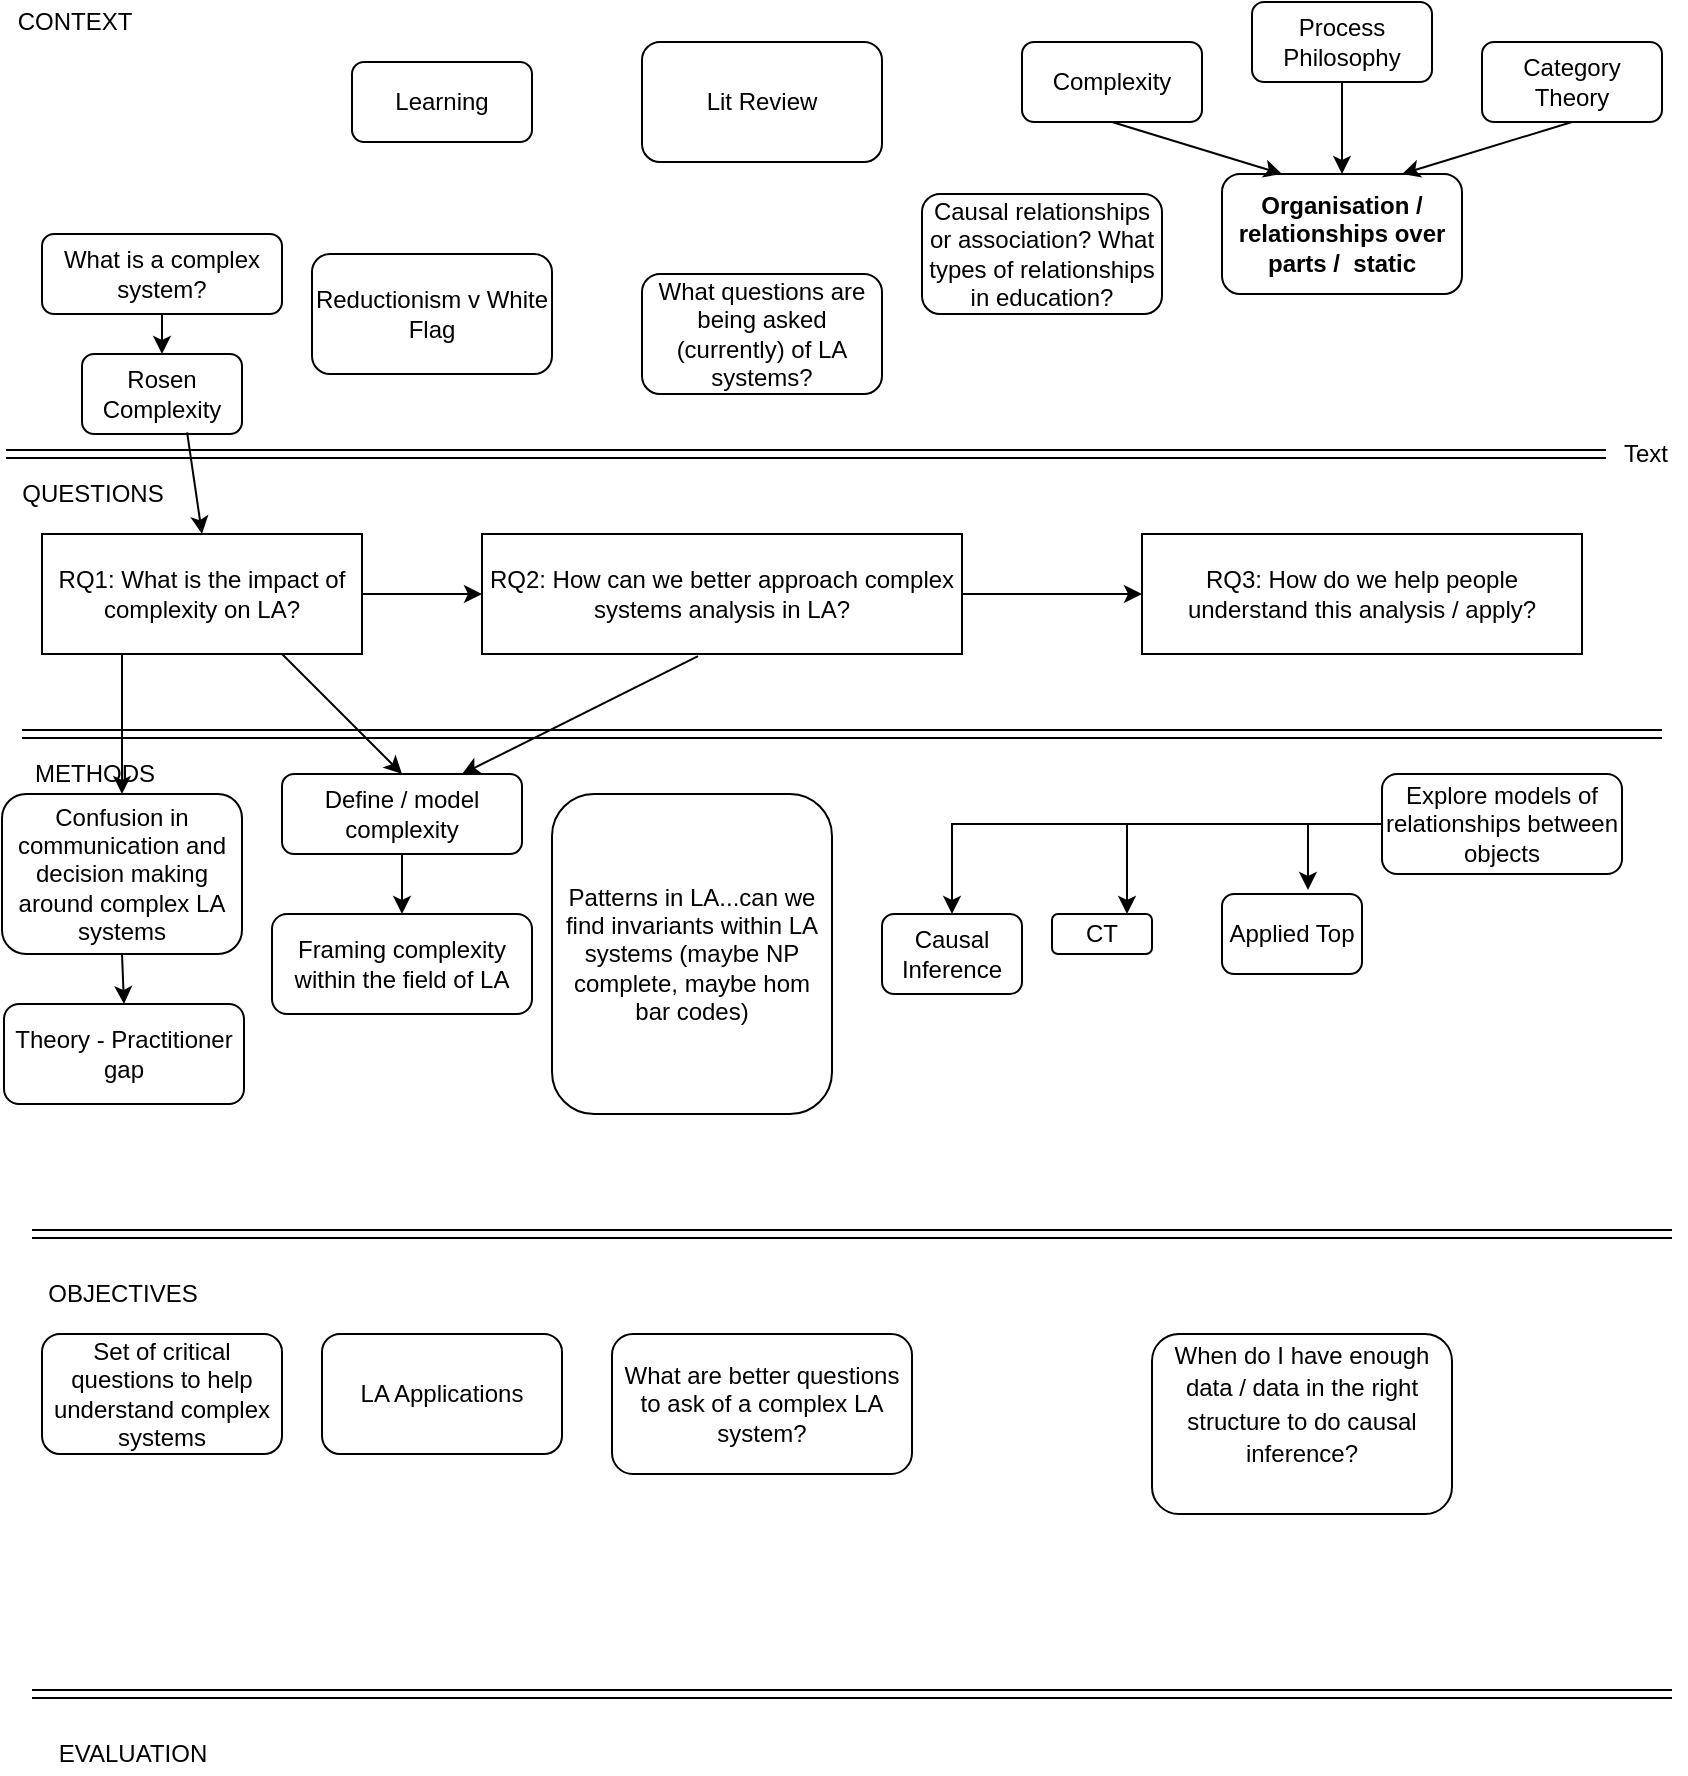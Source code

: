 <mxfile version="13.8.1" type="github">
  <diagram id="LmNHkAMFc_MV63TZnNPk" name="Page-1">
    <mxGraphModel dx="1248" dy="686" grid="1" gridSize="10" guides="1" tooltips="1" connect="1" arrows="1" fold="1" page="1" pageScale="1" pageWidth="850" pageHeight="1100" math="0" shadow="0">
      <root>
        <mxCell id="0" />
        <mxCell id="1" parent="0" />
        <mxCell id="h-9vXJWDtknDthflBs6K-2" value="&lt;span&gt;RQ1: What is the impact of complexity on LA?&lt;/span&gt;" style="rounded=0;whiteSpace=wrap;html=1;" parent="1" vertex="1">
          <mxGeometry x="20" y="290" width="160" height="60" as="geometry" />
        </mxCell>
        <mxCell id="h-9vXJWDtknDthflBs6K-3" value="RQ2: How can we better approach complex systems analysis in LA?" style="rounded=0;whiteSpace=wrap;html=1;" parent="1" vertex="1">
          <mxGeometry x="240" y="290" width="240" height="60" as="geometry" />
        </mxCell>
        <mxCell id="h-9vXJWDtknDthflBs6K-4" value="" style="shape=link;html=1;" parent="1" edge="1">
          <mxGeometry width="50" height="50" relative="1" as="geometry">
            <mxPoint x="10" y="390" as="sourcePoint" />
            <mxPoint x="830" y="390" as="targetPoint" />
          </mxGeometry>
        </mxCell>
        <mxCell id="h-9vXJWDtknDthflBs6K-5" value="" style="shape=link;html=1;" parent="1" edge="1">
          <mxGeometry width="50" height="50" relative="1" as="geometry">
            <mxPoint x="15" y="640" as="sourcePoint" />
            <mxPoint x="835" y="640" as="targetPoint" />
          </mxGeometry>
        </mxCell>
        <mxCell id="h-9vXJWDtknDthflBs6K-6" value="" style="shape=link;html=1;" parent="1" target="h-9vXJWDtknDthflBs6K-7" edge="1">
          <mxGeometry width="50" height="50" relative="1" as="geometry">
            <mxPoint x="2" y="250" as="sourcePoint" />
            <mxPoint x="822" y="250" as="targetPoint" />
          </mxGeometry>
        </mxCell>
        <mxCell id="h-9vXJWDtknDthflBs6K-7" value="Text" style="text;html=1;strokeColor=none;fillColor=none;align=center;verticalAlign=middle;whiteSpace=wrap;rounded=0;" parent="1" vertex="1">
          <mxGeometry x="802" y="240" width="40" height="20" as="geometry" />
        </mxCell>
        <mxCell id="h-9vXJWDtknDthflBs6K-8" value="CONTEXT" style="text;html=1;align=center;verticalAlign=middle;resizable=0;points=[];autosize=1;" parent="1" vertex="1">
          <mxGeometry x="1" y="24" width="70" height="20" as="geometry" />
        </mxCell>
        <mxCell id="h-9vXJWDtknDthflBs6K-9" value="QUESTIONS" style="text;html=1;align=center;verticalAlign=middle;resizable=0;points=[];autosize=1;" parent="1" vertex="1">
          <mxGeometry y="260" width="90" height="20" as="geometry" />
        </mxCell>
        <mxCell id="h-9vXJWDtknDthflBs6K-10" value="OBJECTIVES" style="text;html=1;align=center;verticalAlign=middle;resizable=0;points=[];autosize=1;" parent="1" vertex="1">
          <mxGeometry x="15" y="660" width="90" height="20" as="geometry" />
        </mxCell>
        <mxCell id="h-9vXJWDtknDthflBs6K-12" value="EVALUATION" style="text;html=1;align=center;verticalAlign=middle;resizable=0;points=[];autosize=1;" parent="1" vertex="1">
          <mxGeometry x="20" y="890" width="90" height="20" as="geometry" />
        </mxCell>
        <mxCell id="h-9vXJWDtknDthflBs6K-13" value="" style="shape=link;html=1;" parent="1" edge="1">
          <mxGeometry width="50" height="50" relative="1" as="geometry">
            <mxPoint x="15" y="870" as="sourcePoint" />
            <mxPoint x="835" y="870" as="targetPoint" />
          </mxGeometry>
        </mxCell>
        <mxCell id="h-9vXJWDtknDthflBs6K-14" value="Framing complexity within the field of LA" style="rounded=1;whiteSpace=wrap;html=1;" parent="1" vertex="1">
          <mxGeometry x="135" y="480" width="130" height="50" as="geometry" />
        </mxCell>
        <mxCell id="h-9vXJWDtknDthflBs6K-15" value="CT" style="rounded=1;whiteSpace=wrap;html=1;" parent="1" vertex="1">
          <mxGeometry x="525" y="480" width="50" height="20" as="geometry" />
        </mxCell>
        <mxCell id="h-9vXJWDtknDthflBs6K-16" value="Rosen Complexity" style="rounded=1;whiteSpace=wrap;html=1;" parent="1" vertex="1">
          <mxGeometry x="40" y="200" width="80" height="40" as="geometry" />
        </mxCell>
        <mxCell id="h-9vXJWDtknDthflBs6K-17" value="Causal Inference" style="rounded=1;whiteSpace=wrap;html=1;" parent="1" vertex="1">
          <mxGeometry x="440" y="480" width="70" height="40" as="geometry" />
        </mxCell>
        <mxCell id="h-9vXJWDtknDthflBs6K-18" value="Applied Top" style="rounded=1;whiteSpace=wrap;html=1;" parent="1" vertex="1">
          <mxGeometry x="610" y="470" width="70" height="40" as="geometry" />
        </mxCell>
        <mxCell id="h-9vXJWDtknDthflBs6K-25" value="Theory - Practitioner gap" style="rounded=1;whiteSpace=wrap;html=1;" parent="1" vertex="1">
          <mxGeometry x="1" y="525" width="120" height="50" as="geometry" />
        </mxCell>
        <mxCell id="h-9vXJWDtknDthflBs6K-27" value="Reductionism v White Flag" style="rounded=1;whiteSpace=wrap;html=1;" parent="1" vertex="1">
          <mxGeometry x="155" y="150" width="120" height="60" as="geometry" />
        </mxCell>
        <mxCell id="h-9vXJWDtknDthflBs6K-28" value="LA Applications" style="rounded=1;whiteSpace=wrap;html=1;" parent="1" vertex="1">
          <mxGeometry x="160" y="690" width="120" height="60" as="geometry" />
        </mxCell>
        <mxCell id="h-9vXJWDtknDthflBs6K-31" style="edgeStyle=orthogonalEdgeStyle;rounded=0;orthogonalLoop=1;jettySize=auto;html=1;entryX=0.5;entryY=0;entryDx=0;entryDy=0;" parent="1" source="h-9vXJWDtknDthflBs6K-30" target="h-9vXJWDtknDthflBs6K-17" edge="1">
          <mxGeometry relative="1" as="geometry" />
        </mxCell>
        <mxCell id="h-9vXJWDtknDthflBs6K-32" style="edgeStyle=orthogonalEdgeStyle;rounded=0;orthogonalLoop=1;jettySize=auto;html=1;entryX=0.75;entryY=0;entryDx=0;entryDy=0;" parent="1" source="h-9vXJWDtknDthflBs6K-30" target="h-9vXJWDtknDthflBs6K-15" edge="1">
          <mxGeometry relative="1" as="geometry" />
        </mxCell>
        <mxCell id="h-9vXJWDtknDthflBs6K-33" style="edgeStyle=orthogonalEdgeStyle;rounded=0;orthogonalLoop=1;jettySize=auto;html=1;entryX=0.614;entryY=-0.05;entryDx=0;entryDy=0;entryPerimeter=0;" parent="1" source="h-9vXJWDtknDthflBs6K-30" target="h-9vXJWDtknDthflBs6K-18" edge="1">
          <mxGeometry relative="1" as="geometry" />
        </mxCell>
        <mxCell id="h-9vXJWDtknDthflBs6K-30" value="Explore models of relationships between objects" style="rounded=1;whiteSpace=wrap;html=1;" parent="1" vertex="1">
          <mxGeometry x="690" y="410" width="120" height="50" as="geometry" />
        </mxCell>
        <mxCell id="h-9vXJWDtknDthflBs6K-34" value="Organisation / relationships over parts /&amp;nbsp; static" style="rounded=1;whiteSpace=wrap;html=1;fontStyle=1" parent="1" vertex="1">
          <mxGeometry x="610" y="110" width="120" height="60" as="geometry" />
        </mxCell>
        <mxCell id="h-9vXJWDtknDthflBs6K-35" value="What are better questions to ask of a complex LA system?" style="rounded=1;whiteSpace=wrap;html=1;" parent="1" vertex="1">
          <mxGeometry x="305" y="690" width="150" height="70" as="geometry" />
        </mxCell>
        <mxCell id="h-9vXJWDtknDthflBs6K-36" value="What questions are being asked (currently) of LA systems?" style="rounded=1;whiteSpace=wrap;html=1;" parent="1" vertex="1">
          <mxGeometry x="320" y="160" width="120" height="60" as="geometry" />
        </mxCell>
        <mxCell id="h-9vXJWDtknDthflBs6K-39" value="What is a complex system?" style="rounded=1;whiteSpace=wrap;html=1;" parent="1" vertex="1">
          <mxGeometry x="20" y="140" width="120" height="40" as="geometry" />
        </mxCell>
        <mxCell id="h-9vXJWDtknDthflBs6K-41" value="" style="endArrow=classic;html=1;exitX=0.5;exitY=1;exitDx=0;exitDy=0;entryX=0.5;entryY=0;entryDx=0;entryDy=0;" parent="1" source="h-9vXJWDtknDthflBs6K-39" target="h-9vXJWDtknDthflBs6K-16" edge="1">
          <mxGeometry width="50" height="50" relative="1" as="geometry">
            <mxPoint x="310" y="340" as="sourcePoint" />
            <mxPoint x="360" y="290" as="targetPoint" />
          </mxGeometry>
        </mxCell>
        <mxCell id="h-9vXJWDtknDthflBs6K-42" value="Define / model complexity" style="rounded=1;whiteSpace=wrap;html=1;" parent="1" vertex="1">
          <mxGeometry x="140" y="410" width="120" height="40" as="geometry" />
        </mxCell>
        <mxCell id="h-9vXJWDtknDthflBs6K-43" value="" style="endArrow=classic;html=1;exitX=0.75;exitY=1;exitDx=0;exitDy=0;entryX=0.5;entryY=0;entryDx=0;entryDy=0;" parent="1" source="h-9vXJWDtknDthflBs6K-2" target="h-9vXJWDtknDthflBs6K-42" edge="1">
          <mxGeometry width="50" height="50" relative="1" as="geometry">
            <mxPoint x="310" y="440" as="sourcePoint" />
            <mxPoint x="360" y="390" as="targetPoint" />
          </mxGeometry>
        </mxCell>
        <mxCell id="h-9vXJWDtknDthflBs6K-44" value="" style="endArrow=classic;html=1;exitX=0.657;exitY=0.98;exitDx=0;exitDy=0;exitPerimeter=0;entryX=0.5;entryY=0;entryDx=0;entryDy=0;" parent="1" source="h-9vXJWDtknDthflBs6K-16" target="h-9vXJWDtknDthflBs6K-2" edge="1">
          <mxGeometry width="50" height="50" relative="1" as="geometry">
            <mxPoint x="310" y="320" as="sourcePoint" />
            <mxPoint x="360" y="270" as="targetPoint" />
          </mxGeometry>
        </mxCell>
        <mxCell id="h-9vXJWDtknDthflBs6K-45" value="Lit Review" style="rounded=1;whiteSpace=wrap;html=1;" parent="1" vertex="1">
          <mxGeometry x="320" y="44" width="120" height="60" as="geometry" />
        </mxCell>
        <mxCell id="h-9vXJWDtknDthflBs6K-46" value="" style="endArrow=classic;html=1;exitX=1;exitY=0.5;exitDx=0;exitDy=0;entryX=0;entryY=0.5;entryDx=0;entryDy=0;" parent="1" source="h-9vXJWDtknDthflBs6K-2" target="h-9vXJWDtknDthflBs6K-3" edge="1">
          <mxGeometry width="50" height="50" relative="1" as="geometry">
            <mxPoint x="310" y="320" as="sourcePoint" />
            <mxPoint x="360" y="270" as="targetPoint" />
          </mxGeometry>
        </mxCell>
        <mxCell id="h-9vXJWDtknDthflBs6K-47" value="RQ3: How do we help people understand this analysis / apply?" style="rounded=0;whiteSpace=wrap;html=1;" parent="1" vertex="1">
          <mxGeometry x="570" y="290" width="220" height="60" as="geometry" />
        </mxCell>
        <mxCell id="h-9vXJWDtknDthflBs6K-48" value="Set of critical questions to help understand complex systems" style="rounded=1;whiteSpace=wrap;html=1;" parent="1" vertex="1">
          <mxGeometry x="20" y="690" width="120" height="60" as="geometry" />
        </mxCell>
        <mxCell id="h-9vXJWDtknDthflBs6K-49" value="Causal relationships or association? What types of relationships in education?" style="rounded=1;whiteSpace=wrap;html=1;" parent="1" vertex="1">
          <mxGeometry x="460" y="120" width="120" height="60" as="geometry" />
        </mxCell>
        <mxCell id="h-9vXJWDtknDthflBs6K-50" value="Patterns in LA...can we find invariants within LA systems (maybe NP complete, maybe hom bar codes)" style="rounded=1;whiteSpace=wrap;html=1;" parent="1" vertex="1">
          <mxGeometry x="275" y="420" width="140" height="160" as="geometry" />
        </mxCell>
        <mxCell id="h-9vXJWDtknDthflBs6K-51" value="METHODS" style="text;html=1;align=center;verticalAlign=middle;resizable=0;points=[];autosize=1;" parent="1" vertex="1">
          <mxGeometry x="6" y="400" width="80" height="20" as="geometry" />
        </mxCell>
        <mxCell id="h-9vXJWDtknDthflBs6K-52" value="&lt;span id=&quot;docs-internal-guid-866602d7-7fff-1301-0197-4444b002ad99&quot;&gt;&lt;p dir=&quot;ltr&quot; style=&quot;line-height: 1.38 ; margin-top: 0pt ; margin-bottom: 0pt&quot;&gt;&lt;span style=&quot;font-family: &amp;#34;arial&amp;#34; ; vertical-align: baseline&quot;&gt;&lt;font style=&quot;font-size: 12px&quot;&gt;When do I have enough data / data in the right structure to do causal inference?&lt;/font&gt;&lt;/span&gt;&lt;/p&gt;&lt;div&gt;&lt;span style=&quot;font-size: 12pt ; font-family: &amp;#34;arial&amp;#34; ; font-weight: 700 ; vertical-align: baseline&quot;&gt;&lt;br&gt;&lt;/span&gt;&lt;/div&gt;&lt;/span&gt;" style="rounded=1;whiteSpace=wrap;html=1;" parent="1" vertex="1">
          <mxGeometry x="575" y="690" width="150" height="90" as="geometry" />
        </mxCell>
        <mxCell id="h-9vXJWDtknDthflBs6K-59" style="edgeStyle=orthogonalEdgeStyle;rounded=0;orthogonalLoop=1;jettySize=auto;html=1;exitX=0.5;exitY=1;exitDx=0;exitDy=0;entryX=0.5;entryY=0;entryDx=0;entryDy=0;" parent="1" source="h-9vXJWDtknDthflBs6K-53" target="h-9vXJWDtknDthflBs6K-34" edge="1">
          <mxGeometry relative="1" as="geometry" />
        </mxCell>
        <mxCell id="h-9vXJWDtknDthflBs6K-53" value="Process Philosophy" style="rounded=1;whiteSpace=wrap;html=1;" parent="1" vertex="1">
          <mxGeometry x="625" y="24" width="90" height="40" as="geometry" />
        </mxCell>
        <mxCell id="h-9vXJWDtknDthflBs6K-54" value="Category Theory" style="rounded=1;whiteSpace=wrap;html=1;" parent="1" vertex="1">
          <mxGeometry x="740" y="44" width="90" height="40" as="geometry" />
        </mxCell>
        <mxCell id="h-9vXJWDtknDthflBs6K-55" value="Complexity" style="rounded=1;whiteSpace=wrap;html=1;" parent="1" vertex="1">
          <mxGeometry x="510" y="44" width="90" height="40" as="geometry" />
        </mxCell>
        <mxCell id="h-9vXJWDtknDthflBs6K-56" value="Learning" style="rounded=1;whiteSpace=wrap;html=1;" parent="1" vertex="1">
          <mxGeometry x="175" y="54" width="90" height="40" as="geometry" />
        </mxCell>
        <mxCell id="h-9vXJWDtknDthflBs6K-57" value="" style="endArrow=classic;html=1;exitX=0.5;exitY=1;exitDx=0;exitDy=0;entryX=0.25;entryY=0;entryDx=0;entryDy=0;" parent="1" source="h-9vXJWDtknDthflBs6K-55" target="h-9vXJWDtknDthflBs6K-34" edge="1">
          <mxGeometry width="50" height="50" relative="1" as="geometry">
            <mxPoint x="460" y="110" as="sourcePoint" />
            <mxPoint x="510" y="54" as="targetPoint" />
          </mxGeometry>
        </mxCell>
        <mxCell id="h-9vXJWDtknDthflBs6K-61" value="" style="endArrow=classic;html=1;exitX=0.5;exitY=1;exitDx=0;exitDy=0;entryX=0.75;entryY=0;entryDx=0;entryDy=0;" parent="1" source="h-9vXJWDtknDthflBs6K-54" target="h-9vXJWDtknDthflBs6K-34" edge="1">
          <mxGeometry width="50" height="50" relative="1" as="geometry">
            <mxPoint x="310" y="320" as="sourcePoint" />
            <mxPoint x="360" y="270" as="targetPoint" />
          </mxGeometry>
        </mxCell>
        <mxCell id="mA0smehwSJ2bHxJVc1lk-1" value="" style="endArrow=classic;html=1;entryX=0;entryY=0.5;entryDx=0;entryDy=0;exitX=1;exitY=0.5;exitDx=0;exitDy=0;" edge="1" parent="1" source="h-9vXJWDtknDthflBs6K-3" target="h-9vXJWDtknDthflBs6K-47">
          <mxGeometry width="50" height="50" relative="1" as="geometry">
            <mxPoint x="400" y="380" as="sourcePoint" />
            <mxPoint x="450" y="330" as="targetPoint" />
          </mxGeometry>
        </mxCell>
        <mxCell id="mA0smehwSJ2bHxJVc1lk-2" value="" style="endArrow=classic;html=1;exitX=0.45;exitY=1.017;exitDx=0;exitDy=0;exitPerimeter=0;entryX=0.75;entryY=0;entryDx=0;entryDy=0;" edge="1" parent="1" source="h-9vXJWDtknDthflBs6K-3" target="h-9vXJWDtknDthflBs6K-42">
          <mxGeometry width="50" height="50" relative="1" as="geometry">
            <mxPoint x="400" y="380" as="sourcePoint" />
            <mxPoint x="450" y="330" as="targetPoint" />
          </mxGeometry>
        </mxCell>
        <mxCell id="mA0smehwSJ2bHxJVc1lk-3" value="" style="endArrow=classic;html=1;exitX=0.25;exitY=1;exitDx=0;exitDy=0;entryX=0.5;entryY=0;entryDx=0;entryDy=0;" edge="1" parent="1" source="h-9vXJWDtknDthflBs6K-2" target="mA0smehwSJ2bHxJVc1lk-5">
          <mxGeometry width="50" height="50" relative="1" as="geometry">
            <mxPoint x="400" y="380" as="sourcePoint" />
            <mxPoint x="450" y="330" as="targetPoint" />
          </mxGeometry>
        </mxCell>
        <mxCell id="mA0smehwSJ2bHxJVc1lk-4" value="" style="endArrow=classic;html=1;exitX=0.5;exitY=1;exitDx=0;exitDy=0;entryX=0.5;entryY=0;entryDx=0;entryDy=0;" edge="1" parent="1" source="h-9vXJWDtknDthflBs6K-42" target="h-9vXJWDtknDthflBs6K-14">
          <mxGeometry width="50" height="50" relative="1" as="geometry">
            <mxPoint x="400" y="380" as="sourcePoint" />
            <mxPoint x="450" y="330" as="targetPoint" />
          </mxGeometry>
        </mxCell>
        <mxCell id="mA0smehwSJ2bHxJVc1lk-5" value="Confusion in communication and decision making around complex LA systems" style="rounded=1;whiteSpace=wrap;html=1;" vertex="1" parent="1">
          <mxGeometry y="420" width="120" height="80" as="geometry" />
        </mxCell>
        <mxCell id="mA0smehwSJ2bHxJVc1lk-6" value="" style="endArrow=classic;html=1;exitX=0.5;exitY=1;exitDx=0;exitDy=0;entryX=0.5;entryY=0;entryDx=0;entryDy=0;" edge="1" parent="1" source="mA0smehwSJ2bHxJVc1lk-5" target="h-9vXJWDtknDthflBs6K-25">
          <mxGeometry width="50" height="50" relative="1" as="geometry">
            <mxPoint x="400" y="360" as="sourcePoint" />
            <mxPoint x="450" y="310" as="targetPoint" />
          </mxGeometry>
        </mxCell>
      </root>
    </mxGraphModel>
  </diagram>
</mxfile>
